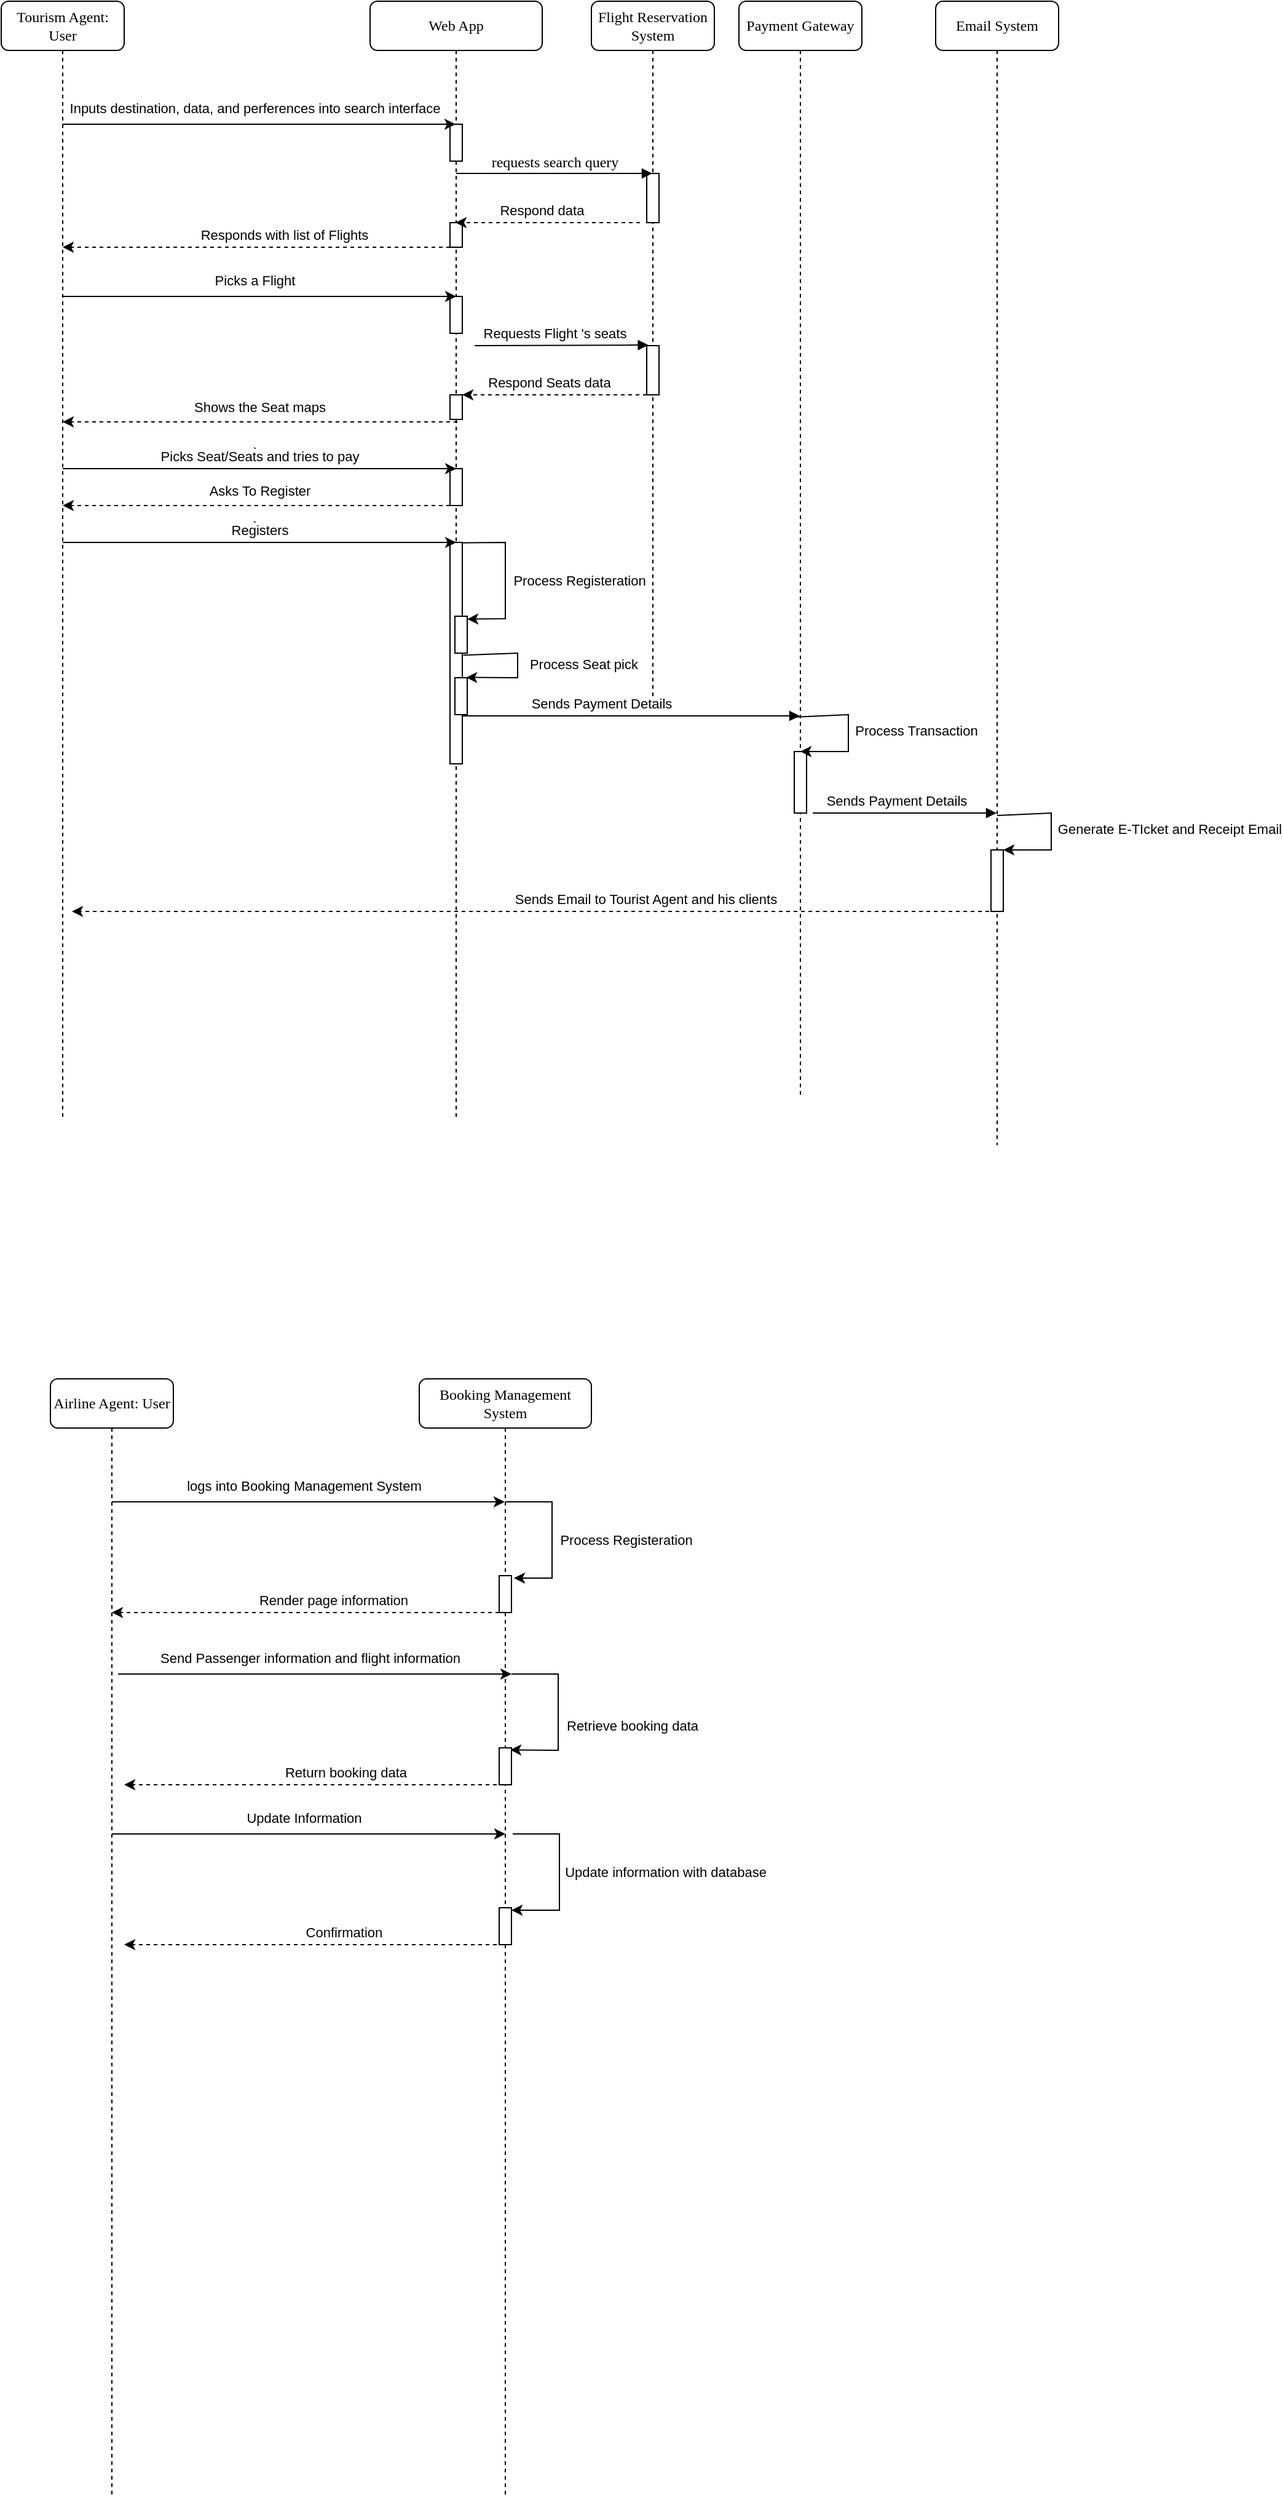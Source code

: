 <mxfile version="22.1.4" type="github">
  <diagram name="Page-1" id="13e1069c-82ec-6db2-03f1-153e76fe0fe0">
    <mxGraphModel dx="1634" dy="631" grid="1" gridSize="10" guides="1" tooltips="1" connect="1" arrows="1" fold="1" page="1" pageScale="1" pageWidth="1100" pageHeight="850" background="none" math="0" shadow="0">
      <root>
        <mxCell id="0" />
        <mxCell id="1" parent="0" />
        <mxCell id="7baba1c4bc27f4b0-2" value="Flight Reservation System" style="shape=umlLifeline;perimeter=lifelinePerimeter;whiteSpace=wrap;html=1;container=1;collapsible=0;recursiveResize=0;outlineConnect=0;rounded=1;shadow=0;comic=0;labelBackgroundColor=none;strokeWidth=1;fontFamily=Verdana;fontSize=12;align=center;" parent="1" vertex="1">
          <mxGeometry x="250" y="80" width="100" height="580" as="geometry" />
        </mxCell>
        <mxCell id="7baba1c4bc27f4b0-10" value="" style="html=1;points=[];perimeter=orthogonalPerimeter;rounded=0;shadow=0;comic=0;labelBackgroundColor=none;strokeWidth=1;fontFamily=Verdana;fontSize=12;align=center;" parent="7baba1c4bc27f4b0-2" vertex="1">
          <mxGeometry x="45" y="140" width="10" height="40" as="geometry" />
        </mxCell>
        <mxCell id="tGzEacVjx0UiO7vIrDuo-16" value="" style="html=1;verticalAlign=bottom;endArrow=block;entryX=0.133;entryY=-0.024;labelBackgroundColor=none;fontFamily=Verdana;fontSize=12;edgeStyle=elbowEdgeStyle;elbow=vertical;entryDx=0;entryDy=0;entryPerimeter=0;" edge="1" parent="7baba1c4bc27f4b0-2" target="tGzEacVjx0UiO7vIrDuo-18">
          <mxGeometry x="0.006" relative="1" as="geometry">
            <mxPoint x="-95" y="280" as="sourcePoint" />
            <mxPoint x="50" y="270" as="targetPoint" />
            <mxPoint as="offset" />
          </mxGeometry>
        </mxCell>
        <mxCell id="tGzEacVjx0UiO7vIrDuo-17" value="Requests Flight &#39;s seats&lt;br&gt;" style="edgeLabel;html=1;align=center;verticalAlign=middle;resizable=0;points=[];" vertex="1" connectable="0" parent="tGzEacVjx0UiO7vIrDuo-16">
          <mxGeometry x="-0.277" y="3" relative="1" as="geometry">
            <mxPoint x="14" y="-7" as="offset" />
          </mxGeometry>
        </mxCell>
        <mxCell id="tGzEacVjx0UiO7vIrDuo-18" value="" style="html=1;points=[];perimeter=orthogonalPerimeter;rounded=0;shadow=0;comic=0;labelBackgroundColor=none;strokeWidth=1;fontFamily=Verdana;fontSize=12;align=center;" vertex="1" parent="7baba1c4bc27f4b0-2">
          <mxGeometry x="45" y="280" width="10" height="40" as="geometry" />
        </mxCell>
        <mxCell id="7baba1c4bc27f4b0-3" value="Payment Gateway" style="shape=umlLifeline;perimeter=lifelinePerimeter;whiteSpace=wrap;html=1;container=1;collapsible=0;recursiveResize=0;outlineConnect=0;rounded=1;shadow=0;comic=0;labelBackgroundColor=none;strokeWidth=1;fontFamily=Verdana;fontSize=12;align=center;" parent="1" vertex="1">
          <mxGeometry x="370" y="80" width="100" height="890" as="geometry" />
        </mxCell>
        <mxCell id="7baba1c4bc27f4b0-13" value="" style="html=1;points=[];perimeter=orthogonalPerimeter;rounded=0;shadow=0;comic=0;labelBackgroundColor=none;strokeWidth=1;fontFamily=Verdana;fontSize=12;align=center;" parent="7baba1c4bc27f4b0-3" vertex="1">
          <mxGeometry x="45" y="610" width="10" height="50" as="geometry" />
        </mxCell>
        <mxCell id="tGzEacVjx0UiO7vIrDuo-66" value="" style="endArrow=classic;html=1;rounded=0;exitX=0.679;exitY=1.054;exitDx=0;exitDy=0;exitPerimeter=0;" edge="1" parent="7baba1c4bc27f4b0-3" target="7baba1c4bc27f4b0-3">
          <mxGeometry width="50" height="50" relative="1" as="geometry">
            <mxPoint x="45" y="582" as="sourcePoint" />
            <mxPoint x="47" y="600" as="targetPoint" />
            <Array as="points">
              <mxPoint x="89" y="580" />
              <mxPoint x="89" y="610" />
            </Array>
          </mxGeometry>
        </mxCell>
        <mxCell id="tGzEacVjx0UiO7vIrDuo-67" value="Process Transaction" style="edgeLabel;html=1;align=center;verticalAlign=middle;resizable=0;points=[];" vertex="1" connectable="0" parent="tGzEacVjx0UiO7vIrDuo-66">
          <mxGeometry x="0.001" y="1" relative="1" as="geometry">
            <mxPoint x="54" as="offset" />
          </mxGeometry>
        </mxCell>
        <mxCell id="7baba1c4bc27f4b0-4" value="Email System&lt;br&gt;" style="shape=umlLifeline;perimeter=lifelinePerimeter;whiteSpace=wrap;html=1;container=1;collapsible=0;recursiveResize=0;outlineConnect=0;rounded=1;shadow=0;comic=0;labelBackgroundColor=none;strokeWidth=1;fontFamily=Verdana;fontSize=12;align=center;" parent="1" vertex="1">
          <mxGeometry x="530" y="80" width="100" height="930" as="geometry" />
        </mxCell>
        <mxCell id="tGzEacVjx0UiO7vIrDuo-70" value="" style="endArrow=classic;html=1;rounded=0;exitX=0.679;exitY=1.054;exitDx=0;exitDy=0;exitPerimeter=0;" edge="1" parent="7baba1c4bc27f4b0-4">
          <mxGeometry width="50" height="50" relative="1" as="geometry">
            <mxPoint x="50" y="662" as="sourcePoint" />
            <mxPoint x="55" y="690" as="targetPoint" />
            <Array as="points">
              <mxPoint x="94" y="660" />
              <mxPoint x="94" y="690" />
            </Array>
          </mxGeometry>
        </mxCell>
        <mxCell id="tGzEacVjx0UiO7vIrDuo-71" value="Generate E-TIcket and Receipt Email" style="edgeLabel;html=1;align=center;verticalAlign=middle;resizable=0;points=[];" vertex="1" connectable="0" parent="tGzEacVjx0UiO7vIrDuo-70">
          <mxGeometry x="0.001" y="1" relative="1" as="geometry">
            <mxPoint x="95" as="offset" />
          </mxGeometry>
        </mxCell>
        <mxCell id="tGzEacVjx0UiO7vIrDuo-73" value="" style="html=1;points=[];perimeter=orthogonalPerimeter;rounded=0;shadow=0;comic=0;labelBackgroundColor=none;strokeWidth=1;fontFamily=Verdana;fontSize=12;align=center;" vertex="1" parent="7baba1c4bc27f4b0-4">
          <mxGeometry x="45" y="690" width="10" height="50" as="geometry" />
        </mxCell>
        <mxCell id="7baba1c4bc27f4b0-8" value="Web App&lt;br&gt;" style="shape=umlLifeline;perimeter=lifelinePerimeter;whiteSpace=wrap;html=1;container=1;collapsible=0;recursiveResize=0;outlineConnect=0;rounded=1;shadow=0;comic=0;labelBackgroundColor=none;strokeWidth=1;fontFamily=Verdana;fontSize=12;align=center;" parent="1" vertex="1">
          <mxGeometry x="70" y="80" width="140" height="910" as="geometry" />
        </mxCell>
        <mxCell id="7baba1c4bc27f4b0-9" value="" style="html=1;points=[];perimeter=orthogonalPerimeter;rounded=0;shadow=0;comic=0;labelBackgroundColor=none;strokeWidth=1;fontFamily=Verdana;fontSize=12;align=center;" parent="7baba1c4bc27f4b0-8" vertex="1">
          <mxGeometry x="65" y="100" width="10" height="30" as="geometry" />
        </mxCell>
        <mxCell id="tGzEacVjx0UiO7vIrDuo-15" value="" style="html=1;points=[];perimeter=orthogonalPerimeter;rounded=0;shadow=0;comic=0;labelBackgroundColor=none;strokeWidth=1;fontFamily=Verdana;fontSize=12;align=center;" vertex="1" parent="7baba1c4bc27f4b0-8">
          <mxGeometry x="65" y="240" width="10" height="30" as="geometry" />
        </mxCell>
        <mxCell id="tGzEacVjx0UiO7vIrDuo-20" value="" style="html=1;labelBackgroundColor=#ffffff;startArrow=none;startFill=0;startSize=6;endArrow=classic;endFill=1;endSize=6;jettySize=auto;orthogonalLoop=1;strokeWidth=1;dashed=1;fontSize=14;rounded=0;" edge="1" parent="7baba1c4bc27f4b0-8">
          <mxGeometry width="60" height="60" relative="1" as="geometry">
            <mxPoint x="225" y="320" as="sourcePoint" />
            <mxPoint x="75" y="320" as="targetPoint" />
          </mxGeometry>
        </mxCell>
        <mxCell id="tGzEacVjx0UiO7vIrDuo-21" value="Respond Seats data&amp;nbsp;" style="edgeLabel;html=1;align=center;verticalAlign=middle;resizable=0;points=[];" vertex="1" connectable="0" parent="tGzEacVjx0UiO7vIrDuo-20">
          <mxGeometry x="-0.313" y="-2" relative="1" as="geometry">
            <mxPoint x="-27" y="-8" as="offset" />
          </mxGeometry>
        </mxCell>
        <mxCell id="tGzEacVjx0UiO7vIrDuo-22" value="" style="html=1;points=[];perimeter=orthogonalPerimeter;rounded=0;shadow=0;comic=0;labelBackgroundColor=none;strokeWidth=1;fontFamily=Verdana;fontSize=12;align=center;" vertex="1" parent="7baba1c4bc27f4b0-8">
          <mxGeometry x="65" y="180" width="10" height="20" as="geometry" />
        </mxCell>
        <mxCell id="tGzEacVjx0UiO7vIrDuo-23" value="" style="html=1;points=[];perimeter=orthogonalPerimeter;rounded=0;shadow=0;comic=0;labelBackgroundColor=none;strokeWidth=1;fontFamily=Verdana;fontSize=12;align=center;" vertex="1" parent="7baba1c4bc27f4b0-8">
          <mxGeometry x="65" y="320" width="10" height="20" as="geometry" />
        </mxCell>
        <mxCell id="tGzEacVjx0UiO7vIrDuo-28" value="" style="html=1;points=[];perimeter=orthogonalPerimeter;rounded=0;shadow=0;comic=0;labelBackgroundColor=none;strokeWidth=1;fontFamily=Verdana;fontSize=12;align=center;" vertex="1" parent="7baba1c4bc27f4b0-8">
          <mxGeometry x="65" y="380" width="10" height="30" as="geometry" />
        </mxCell>
        <mxCell id="tGzEacVjx0UiO7vIrDuo-30" value="" style="html=1;labelBackgroundColor=#ffffff;startArrow=none;startFill=0;startSize=6;endArrow=classic;endFill=1;endSize=6;jettySize=auto;orthogonalLoop=1;strokeWidth=1;dashed=1;fontSize=14;rounded=0;exitX=0.6;exitY=1.1;exitDx=0;exitDy=0;exitPerimeter=0;" edge="1" parent="7baba1c4bc27f4b0-8">
          <mxGeometry width="60" height="60" relative="1" as="geometry">
            <mxPoint x="71" y="410" as="sourcePoint" />
            <mxPoint x="-250" y="410" as="targetPoint" />
          </mxGeometry>
        </mxCell>
        <mxCell id="tGzEacVjx0UiO7vIrDuo-31" value="Asks To Register" style="edgeLabel;html=1;align=center;verticalAlign=middle;resizable=0;points=[];" vertex="1" connectable="0" parent="tGzEacVjx0UiO7vIrDuo-30">
          <mxGeometry x="-0.313" y="-2" relative="1" as="geometry">
            <mxPoint x="-51" y="-10" as="offset" />
          </mxGeometry>
        </mxCell>
        <mxCell id="tGzEacVjx0UiO7vIrDuo-38" value="" style="endArrow=classic;html=1;rounded=0;entryX=1.005;entryY=0.078;entryDx=0;entryDy=0;entryPerimeter=0;exitX=0.7;exitY=0.002;exitDx=0;exitDy=0;exitPerimeter=0;" edge="1" parent="7baba1c4bc27f4b0-8" source="tGzEacVjx0UiO7vIrDuo-58" target="tGzEacVjx0UiO7vIrDuo-60">
          <mxGeometry width="50" height="50" relative="1" as="geometry">
            <mxPoint x="70" y="470" as="sourcePoint" />
            <mxPoint x="80" y="500" as="targetPoint" />
            <Array as="points">
              <mxPoint x="110" y="440" />
              <mxPoint x="110" y="470" />
              <mxPoint x="110" y="480" />
              <mxPoint x="110" y="502" />
            </Array>
          </mxGeometry>
        </mxCell>
        <mxCell id="tGzEacVjx0UiO7vIrDuo-41" value="Process Registeration&lt;br&gt;&amp;nbsp;" style="edgeLabel;html=1;align=center;verticalAlign=middle;resizable=0;points=[];" vertex="1" connectable="0" parent="tGzEacVjx0UiO7vIrDuo-38">
          <mxGeometry x="0.001" y="1" relative="1" as="geometry">
            <mxPoint x="59" y="10" as="offset" />
          </mxGeometry>
        </mxCell>
        <mxCell id="tGzEacVjx0UiO7vIrDuo-42" value="" style="endArrow=classic;html=1;rounded=0;entryX=0.912;entryY=-0.008;entryDx=0;entryDy=0;entryPerimeter=0;exitX=0.679;exitY=1.054;exitDx=0;exitDy=0;exitPerimeter=0;" edge="1" parent="7baba1c4bc27f4b0-8" source="tGzEacVjx0UiO7vIrDuo-60" target="tGzEacVjx0UiO7vIrDuo-61">
          <mxGeometry width="50" height="50" relative="1" as="geometry">
            <mxPoint x="75" y="525" as="sourcePoint" />
            <mxPoint x="85.86" y="550" as="targetPoint" />
            <Array as="points">
              <mxPoint x="120" y="530" />
              <mxPoint x="120" y="550" />
            </Array>
          </mxGeometry>
        </mxCell>
        <mxCell id="tGzEacVjx0UiO7vIrDuo-43" value="Process Seat pick&amp;nbsp;" style="edgeLabel;html=1;align=center;verticalAlign=middle;resizable=0;points=[];" vertex="1" connectable="0" parent="tGzEacVjx0UiO7vIrDuo-42">
          <mxGeometry x="0.001" y="1" relative="1" as="geometry">
            <mxPoint x="54" as="offset" />
          </mxGeometry>
        </mxCell>
        <mxCell id="tGzEacVjx0UiO7vIrDuo-54" value="" style="html=1;verticalAlign=bottom;endArrow=block;labelBackgroundColor=none;fontFamily=Verdana;fontSize=12;edgeStyle=elbowEdgeStyle;elbow=vertical;" edge="1" parent="7baba1c4bc27f4b0-8" target="7baba1c4bc27f4b0-3">
          <mxGeometry x="0.006" relative="1" as="geometry">
            <mxPoint x="75" y="581" as="sourcePoint" />
            <mxPoint x="216" y="580" as="targetPoint" />
            <mxPoint as="offset" />
          </mxGeometry>
        </mxCell>
        <mxCell id="tGzEacVjx0UiO7vIrDuo-55" value="Sends Payment Details" style="edgeLabel;html=1;align=center;verticalAlign=middle;resizable=0;points=[];" vertex="1" connectable="0" parent="tGzEacVjx0UiO7vIrDuo-54">
          <mxGeometry x="-0.277" y="3" relative="1" as="geometry">
            <mxPoint x="14" y="-7" as="offset" />
          </mxGeometry>
        </mxCell>
        <mxCell id="tGzEacVjx0UiO7vIrDuo-58" value="" style="html=1;points=[];perimeter=orthogonalPerimeter;rounded=0;shadow=0;comic=0;labelBackgroundColor=none;strokeWidth=1;fontFamily=Verdana;fontSize=12;align=center;" vertex="1" parent="7baba1c4bc27f4b0-8">
          <mxGeometry x="65" y="440" width="10" height="180" as="geometry" />
        </mxCell>
        <mxCell id="tGzEacVjx0UiO7vIrDuo-60" value="" style="html=1;points=[];perimeter=orthogonalPerimeter;rounded=0;shadow=0;comic=0;labelBackgroundColor=none;strokeWidth=1;fontFamily=Verdana;fontSize=12;align=center;" vertex="1" parent="7baba1c4bc27f4b0-8">
          <mxGeometry x="69" y="500" width="10" height="30" as="geometry" />
        </mxCell>
        <mxCell id="tGzEacVjx0UiO7vIrDuo-61" value="" style="html=1;points=[];perimeter=orthogonalPerimeter;rounded=0;shadow=0;comic=0;labelBackgroundColor=none;strokeWidth=1;fontFamily=Verdana;fontSize=12;align=center;" vertex="1" parent="7baba1c4bc27f4b0-8">
          <mxGeometry x="69" y="550" width="10" height="30" as="geometry" />
        </mxCell>
        <mxCell id="7baba1c4bc27f4b0-11" value="requests search query&lt;br&gt;" style="html=1;verticalAlign=bottom;endArrow=block;labelBackgroundColor=none;fontFamily=Verdana;fontSize=12;edgeStyle=elbowEdgeStyle;elbow=vertical;" parent="1" target="7baba1c4bc27f4b0-2" edge="1">
          <mxGeometry relative="1" as="geometry">
            <mxPoint x="140" y="220" as="sourcePoint" />
            <mxPoint x="285" y="210" as="targetPoint" />
          </mxGeometry>
        </mxCell>
        <mxCell id="tGzEacVjx0UiO7vIrDuo-3" value="Tourism Agent: User" style="shape=umlLifeline;perimeter=lifelinePerimeter;whiteSpace=wrap;html=1;container=1;collapsible=0;recursiveResize=0;outlineConnect=0;rounded=1;shadow=0;comic=0;labelBackgroundColor=none;strokeWidth=1;fontFamily=Verdana;fontSize=12;align=center;" vertex="1" parent="1">
          <mxGeometry x="-230" y="80" width="100" height="910" as="geometry" />
        </mxCell>
        <mxCell id="tGzEacVjx0UiO7vIrDuo-5" value="" style="endArrow=classic;html=1;rounded=0;" edge="1" parent="tGzEacVjx0UiO7vIrDuo-3" target="7baba1c4bc27f4b0-8">
          <mxGeometry width="50" height="50" relative="1" as="geometry">
            <mxPoint x="50" y="100" as="sourcePoint" />
            <mxPoint x="100" y="50" as="targetPoint" />
          </mxGeometry>
        </mxCell>
        <mxCell id="tGzEacVjx0UiO7vIrDuo-6" value="Inputs destination, data, and perferences into search interface&lt;br&gt;" style="edgeLabel;html=1;align=center;verticalAlign=middle;resizable=0;points=[];" vertex="1" connectable="0" parent="tGzEacVjx0UiO7vIrDuo-5">
          <mxGeometry x="-0.197" y="3" relative="1" as="geometry">
            <mxPoint x="27" y="-10" as="offset" />
          </mxGeometry>
        </mxCell>
        <mxCell id="tGzEacVjx0UiO7vIrDuo-8" value="" style="html=1;labelBackgroundColor=#ffffff;startArrow=none;startFill=0;startSize=6;endArrow=classic;endFill=1;endSize=6;jettySize=auto;orthogonalLoop=1;strokeWidth=1;dashed=1;fontSize=14;rounded=0;" edge="1" parent="1">
          <mxGeometry width="60" height="60" relative="1" as="geometry">
            <mxPoint x="289.5" y="260" as="sourcePoint" />
            <mxPoint x="139.5" y="260" as="targetPoint" />
          </mxGeometry>
        </mxCell>
        <mxCell id="tGzEacVjx0UiO7vIrDuo-9" value="Respond data&amp;nbsp;" style="edgeLabel;html=1;align=center;verticalAlign=middle;resizable=0;points=[];" vertex="1" connectable="0" parent="tGzEacVjx0UiO7vIrDuo-8">
          <mxGeometry x="-0.313" y="-2" relative="1" as="geometry">
            <mxPoint x="-27" y="-8" as="offset" />
          </mxGeometry>
        </mxCell>
        <mxCell id="tGzEacVjx0UiO7vIrDuo-10" value="" style="html=1;labelBackgroundColor=#ffffff;startArrow=none;startFill=0;startSize=6;endArrow=classic;endFill=1;endSize=6;jettySize=auto;orthogonalLoop=1;strokeWidth=1;dashed=1;fontSize=14;rounded=0;" edge="1" parent="1" target="tGzEacVjx0UiO7vIrDuo-3">
          <mxGeometry width="60" height="60" relative="1" as="geometry">
            <mxPoint x="135" y="280" as="sourcePoint" />
            <mxPoint x="-15" y="280" as="targetPoint" />
          </mxGeometry>
        </mxCell>
        <mxCell id="tGzEacVjx0UiO7vIrDuo-11" value="Responds with list of Flights" style="edgeLabel;html=1;align=center;verticalAlign=middle;resizable=0;points=[];" vertex="1" connectable="0" parent="tGzEacVjx0UiO7vIrDuo-10">
          <mxGeometry x="-0.313" y="-2" relative="1" as="geometry">
            <mxPoint x="-27" y="-8" as="offset" />
          </mxGeometry>
        </mxCell>
        <mxCell id="tGzEacVjx0UiO7vIrDuo-12" value="" style="endArrow=classic;html=1;rounded=0;" edge="1" parent="1">
          <mxGeometry width="50" height="50" relative="1" as="geometry">
            <mxPoint x="-180" y="320" as="sourcePoint" />
            <mxPoint x="140" y="320" as="targetPoint" />
          </mxGeometry>
        </mxCell>
        <mxCell id="tGzEacVjx0UiO7vIrDuo-13" value="Picks a Flight" style="edgeLabel;html=1;align=center;verticalAlign=middle;resizable=0;points=[];" vertex="1" connectable="0" parent="tGzEacVjx0UiO7vIrDuo-12">
          <mxGeometry x="-0.197" y="3" relative="1" as="geometry">
            <mxPoint x="27" y="-10" as="offset" />
          </mxGeometry>
        </mxCell>
        <mxCell id="tGzEacVjx0UiO7vIrDuo-24" value="" style="html=1;labelBackgroundColor=#ffffff;startArrow=none;startFill=0;startSize=6;endArrow=classic;endFill=1;endSize=6;jettySize=auto;orthogonalLoop=1;strokeWidth=1;dashed=1;fontSize=14;rounded=0;exitX=0.6;exitY=1.1;exitDx=0;exitDy=0;exitPerimeter=0;" edge="1" parent="1" source="tGzEacVjx0UiO7vIrDuo-23" target="tGzEacVjx0UiO7vIrDuo-3">
          <mxGeometry width="60" height="60" relative="1" as="geometry">
            <mxPoint x="145" y="425" as="sourcePoint" />
            <mxPoint x="-170" y="425" as="targetPoint" />
          </mxGeometry>
        </mxCell>
        <mxCell id="tGzEacVjx0UiO7vIrDuo-25" value="Shows the Seat maps&lt;br&gt;" style="edgeLabel;html=1;align=center;verticalAlign=middle;resizable=0;points=[];" vertex="1" connectable="0" parent="tGzEacVjx0UiO7vIrDuo-24">
          <mxGeometry x="-0.313" y="-2" relative="1" as="geometry">
            <mxPoint x="-51" y="-10" as="offset" />
          </mxGeometry>
        </mxCell>
        <mxCell id="tGzEacVjx0UiO7vIrDuo-26" value="" style="endArrow=classic;html=1;rounded=0;" edge="1" parent="1">
          <mxGeometry width="50" height="50" relative="1" as="geometry">
            <mxPoint x="-180" y="460" as="sourcePoint" />
            <mxPoint x="140" y="460" as="targetPoint" />
          </mxGeometry>
        </mxCell>
        <mxCell id="tGzEacVjx0UiO7vIrDuo-27" value="`" style="edgeLabel;html=1;align=center;verticalAlign=middle;resizable=0;points=[];" vertex="1" connectable="0" parent="tGzEacVjx0UiO7vIrDuo-26">
          <mxGeometry x="-0.197" y="3" relative="1" as="geometry">
            <mxPoint x="27" y="-10" as="offset" />
          </mxGeometry>
        </mxCell>
        <mxCell id="tGzEacVjx0UiO7vIrDuo-29" value="Picks Seat/Seats and tries to pay&lt;br&gt;" style="edgeLabel;html=1;align=center;verticalAlign=middle;resizable=0;points=[];" vertex="1" connectable="0" parent="tGzEacVjx0UiO7vIrDuo-26">
          <mxGeometry x="0.087" y="-1" relative="1" as="geometry">
            <mxPoint x="-14" y="-11" as="offset" />
          </mxGeometry>
        </mxCell>
        <mxCell id="tGzEacVjx0UiO7vIrDuo-32" value="" style="endArrow=classic;html=1;rounded=0;" edge="1" parent="1">
          <mxGeometry width="50" height="50" relative="1" as="geometry">
            <mxPoint x="-180" y="520" as="sourcePoint" />
            <mxPoint x="140" y="520" as="targetPoint" />
          </mxGeometry>
        </mxCell>
        <mxCell id="tGzEacVjx0UiO7vIrDuo-33" value="`" style="edgeLabel;html=1;align=center;verticalAlign=middle;resizable=0;points=[];" vertex="1" connectable="0" parent="tGzEacVjx0UiO7vIrDuo-32">
          <mxGeometry x="-0.197" y="3" relative="1" as="geometry">
            <mxPoint x="27" y="-10" as="offset" />
          </mxGeometry>
        </mxCell>
        <mxCell id="tGzEacVjx0UiO7vIrDuo-34" value="Registers&lt;br&gt;" style="edgeLabel;html=1;align=center;verticalAlign=middle;resizable=0;points=[];" vertex="1" connectable="0" parent="tGzEacVjx0UiO7vIrDuo-32">
          <mxGeometry x="0.087" y="-1" relative="1" as="geometry">
            <mxPoint x="-14" y="-11" as="offset" />
          </mxGeometry>
        </mxCell>
        <mxCell id="tGzEacVjx0UiO7vIrDuo-68" value="" style="html=1;verticalAlign=bottom;endArrow=block;labelBackgroundColor=none;fontFamily=Verdana;fontSize=12;edgeStyle=elbowEdgeStyle;elbow=vertical;" edge="1" parent="1" target="7baba1c4bc27f4b0-4">
          <mxGeometry x="0.006" relative="1" as="geometry">
            <mxPoint x="430" y="740" as="sourcePoint" />
            <mxPoint x="660" y="740" as="targetPoint" />
            <mxPoint as="offset" />
          </mxGeometry>
        </mxCell>
        <mxCell id="tGzEacVjx0UiO7vIrDuo-69" value="Sends Payment Details" style="edgeLabel;html=1;align=center;verticalAlign=middle;resizable=0;points=[];" vertex="1" connectable="0" parent="tGzEacVjx0UiO7vIrDuo-68">
          <mxGeometry x="-0.277" y="3" relative="1" as="geometry">
            <mxPoint x="14" y="-7" as="offset" />
          </mxGeometry>
        </mxCell>
        <mxCell id="tGzEacVjx0UiO7vIrDuo-74" value="" style="html=1;labelBackgroundColor=#ffffff;startArrow=none;startFill=0;startSize=6;endArrow=classic;endFill=1;endSize=6;jettySize=auto;orthogonalLoop=1;strokeWidth=1;dashed=1;fontSize=14;rounded=0;" edge="1" parent="1">
          <mxGeometry width="60" height="60" relative="1" as="geometry">
            <mxPoint x="579.5" y="820" as="sourcePoint" />
            <mxPoint x="-172.5" y="820" as="targetPoint" />
          </mxGeometry>
        </mxCell>
        <mxCell id="tGzEacVjx0UiO7vIrDuo-75" value="Sends Email to Tourist Agent and his clients" style="edgeLabel;html=1;align=center;verticalAlign=middle;resizable=0;points=[];" vertex="1" connectable="0" parent="tGzEacVjx0UiO7vIrDuo-74">
          <mxGeometry x="-0.313" y="-2" relative="1" as="geometry">
            <mxPoint x="-27" y="-8" as="offset" />
          </mxGeometry>
        </mxCell>
        <mxCell id="tGzEacVjx0UiO7vIrDuo-142" value="Booking Management System" style="shape=umlLifeline;perimeter=lifelinePerimeter;whiteSpace=wrap;html=1;container=1;collapsible=0;recursiveResize=0;outlineConnect=0;rounded=1;shadow=0;comic=0;labelBackgroundColor=none;strokeWidth=1;fontFamily=Verdana;fontSize=12;align=center;" vertex="1" parent="1">
          <mxGeometry x="110" y="1200" width="140" height="910" as="geometry" />
        </mxCell>
        <mxCell id="tGzEacVjx0UiO7vIrDuo-183" value="" style="endArrow=classic;html=1;rounded=0;entryX=1.005;entryY=0.078;entryDx=0;entryDy=0;entryPerimeter=0;exitX=0.7;exitY=0.002;exitDx=0;exitDy=0;exitPerimeter=0;" edge="1" parent="tGzEacVjx0UiO7vIrDuo-142">
          <mxGeometry width="50" height="50" relative="1" as="geometry">
            <mxPoint x="70" y="100" as="sourcePoint" />
            <mxPoint x="77" y="162" as="targetPoint" />
            <Array as="points">
              <mxPoint x="108" y="100" />
              <mxPoint x="108" y="130" />
              <mxPoint x="108" y="140" />
              <mxPoint x="108" y="162" />
            </Array>
          </mxGeometry>
        </mxCell>
        <mxCell id="tGzEacVjx0UiO7vIrDuo-184" value="Process Registeration&lt;br&gt;&amp;nbsp;" style="edgeLabel;html=1;align=center;verticalAlign=middle;resizable=0;points=[];" vertex="1" connectable="0" parent="tGzEacVjx0UiO7vIrDuo-183">
          <mxGeometry x="0.001" y="1" relative="1" as="geometry">
            <mxPoint x="59" y="10" as="offset" />
          </mxGeometry>
        </mxCell>
        <mxCell id="tGzEacVjx0UiO7vIrDuo-185" value="" style="html=1;points=[];perimeter=orthogonalPerimeter;rounded=0;shadow=0;comic=0;labelBackgroundColor=none;strokeWidth=1;fontFamily=Verdana;fontSize=12;align=center;" vertex="1" parent="tGzEacVjx0UiO7vIrDuo-142">
          <mxGeometry x="65" y="160" width="10" height="30" as="geometry" />
        </mxCell>
        <mxCell id="tGzEacVjx0UiO7vIrDuo-187" value="" style="html=1;labelBackgroundColor=#ffffff;startArrow=none;startFill=0;startSize=6;endArrow=classic;endFill=1;endSize=6;jettySize=auto;orthogonalLoop=1;strokeWidth=1;dashed=1;fontSize=14;rounded=0;" edge="1" parent="tGzEacVjx0UiO7vIrDuo-142" target="tGzEacVjx0UiO7vIrDuo-162">
          <mxGeometry width="60" height="60" relative="1" as="geometry">
            <mxPoint x="65" y="190" as="sourcePoint" />
            <mxPoint x="-687" y="190" as="targetPoint" />
          </mxGeometry>
        </mxCell>
        <mxCell id="tGzEacVjx0UiO7vIrDuo-188" value="Render page information" style="edgeLabel;html=1;align=center;verticalAlign=middle;resizable=0;points=[];" vertex="1" connectable="0" parent="tGzEacVjx0UiO7vIrDuo-187">
          <mxGeometry x="-0.313" y="-2" relative="1" as="geometry">
            <mxPoint x="-27" y="-8" as="offset" />
          </mxGeometry>
        </mxCell>
        <mxCell id="tGzEacVjx0UiO7vIrDuo-191" value="" style="endArrow=classic;html=1;rounded=0;entryX=0.9;entryY=0.056;entryDx=0;entryDy=0;entryPerimeter=0;exitX=0.7;exitY=0.002;exitDx=0;exitDy=0;exitPerimeter=0;" edge="1" parent="tGzEacVjx0UiO7vIrDuo-142" target="tGzEacVjx0UiO7vIrDuo-193">
          <mxGeometry width="50" height="50" relative="1" as="geometry">
            <mxPoint x="75" y="240" as="sourcePoint" />
            <mxPoint x="82" y="302" as="targetPoint" />
            <Array as="points">
              <mxPoint x="113" y="240" />
              <mxPoint x="113" y="270" />
              <mxPoint x="113" y="280" />
              <mxPoint x="113" y="302" />
            </Array>
          </mxGeometry>
        </mxCell>
        <mxCell id="tGzEacVjx0UiO7vIrDuo-192" value="Retrieve booking data" style="edgeLabel;html=1;align=center;verticalAlign=middle;resizable=0;points=[];" vertex="1" connectable="0" parent="tGzEacVjx0UiO7vIrDuo-191">
          <mxGeometry x="0.001" y="1" relative="1" as="geometry">
            <mxPoint x="59" y="10" as="offset" />
          </mxGeometry>
        </mxCell>
        <mxCell id="tGzEacVjx0UiO7vIrDuo-193" value="" style="html=1;points=[];perimeter=orthogonalPerimeter;rounded=0;shadow=0;comic=0;labelBackgroundColor=none;strokeWidth=1;fontFamily=Verdana;fontSize=12;align=center;" vertex="1" parent="tGzEacVjx0UiO7vIrDuo-142">
          <mxGeometry x="65" y="300" width="10" height="30" as="geometry" />
        </mxCell>
        <mxCell id="tGzEacVjx0UiO7vIrDuo-198" value="" style="endArrow=classic;html=1;rounded=0;entryX=0.9;entryY=0.056;entryDx=0;entryDy=0;entryPerimeter=0;exitX=0.7;exitY=0.002;exitDx=0;exitDy=0;exitPerimeter=0;" edge="1" parent="tGzEacVjx0UiO7vIrDuo-142">
          <mxGeometry width="50" height="50" relative="1" as="geometry">
            <mxPoint x="76" y="370" as="sourcePoint" />
            <mxPoint x="75" y="432" as="targetPoint" />
            <Array as="points">
              <mxPoint x="114" y="370" />
              <mxPoint x="114" y="400" />
              <mxPoint x="114" y="410" />
              <mxPoint x="114" y="432" />
            </Array>
          </mxGeometry>
        </mxCell>
        <mxCell id="tGzEacVjx0UiO7vIrDuo-199" value="Update information with database" style="edgeLabel;html=1;align=center;verticalAlign=middle;resizable=0;points=[];" vertex="1" connectable="0" parent="tGzEacVjx0UiO7vIrDuo-198">
          <mxGeometry x="0.001" y="1" relative="1" as="geometry">
            <mxPoint x="85" y="-1" as="offset" />
          </mxGeometry>
        </mxCell>
        <mxCell id="tGzEacVjx0UiO7vIrDuo-200" value="" style="html=1;points=[];perimeter=orthogonalPerimeter;rounded=0;shadow=0;comic=0;labelBackgroundColor=none;strokeWidth=1;fontFamily=Verdana;fontSize=12;align=center;" vertex="1" parent="tGzEacVjx0UiO7vIrDuo-142">
          <mxGeometry x="65" y="430" width="10" height="30" as="geometry" />
        </mxCell>
        <mxCell id="tGzEacVjx0UiO7vIrDuo-162" value="Airline Agent: User" style="shape=umlLifeline;perimeter=lifelinePerimeter;whiteSpace=wrap;html=1;container=1;collapsible=0;recursiveResize=0;outlineConnect=0;rounded=1;shadow=0;comic=0;labelBackgroundColor=none;strokeWidth=1;fontFamily=Verdana;fontSize=12;align=center;" vertex="1" parent="1">
          <mxGeometry x="-190" y="1200" width="100" height="910" as="geometry" />
        </mxCell>
        <mxCell id="tGzEacVjx0UiO7vIrDuo-163" value="" style="endArrow=classic;html=1;rounded=0;" edge="1" parent="tGzEacVjx0UiO7vIrDuo-162" target="tGzEacVjx0UiO7vIrDuo-142">
          <mxGeometry width="50" height="50" relative="1" as="geometry">
            <mxPoint x="50" y="100" as="sourcePoint" />
            <mxPoint x="100" y="50" as="targetPoint" />
          </mxGeometry>
        </mxCell>
        <mxCell id="tGzEacVjx0UiO7vIrDuo-164" value="logs into Booking Management System" style="edgeLabel;html=1;align=center;verticalAlign=middle;resizable=0;points=[];" vertex="1" connectable="0" parent="tGzEacVjx0UiO7vIrDuo-163">
          <mxGeometry x="-0.197" y="3" relative="1" as="geometry">
            <mxPoint x="27" y="-10" as="offset" />
          </mxGeometry>
        </mxCell>
        <mxCell id="tGzEacVjx0UiO7vIrDuo-189" value="" style="endArrow=classic;html=1;rounded=0;" edge="1" parent="tGzEacVjx0UiO7vIrDuo-162">
          <mxGeometry width="50" height="50" relative="1" as="geometry">
            <mxPoint x="55" y="240" as="sourcePoint" />
            <mxPoint x="375" y="240" as="targetPoint" />
          </mxGeometry>
        </mxCell>
        <mxCell id="tGzEacVjx0UiO7vIrDuo-190" value="Send Passenger information and flight information" style="edgeLabel;html=1;align=center;verticalAlign=middle;resizable=0;points=[];" vertex="1" connectable="0" parent="tGzEacVjx0UiO7vIrDuo-189">
          <mxGeometry x="-0.197" y="3" relative="1" as="geometry">
            <mxPoint x="27" y="-10" as="offset" />
          </mxGeometry>
        </mxCell>
        <mxCell id="tGzEacVjx0UiO7vIrDuo-194" value="" style="html=1;labelBackgroundColor=#ffffff;startArrow=none;startFill=0;startSize=6;endArrow=classic;endFill=1;endSize=6;jettySize=auto;orthogonalLoop=1;strokeWidth=1;dashed=1;fontSize=14;rounded=0;" edge="1" parent="1">
          <mxGeometry width="60" height="60" relative="1" as="geometry">
            <mxPoint x="185" y="1530" as="sourcePoint" />
            <mxPoint x="-130" y="1530" as="targetPoint" />
          </mxGeometry>
        </mxCell>
        <mxCell id="tGzEacVjx0UiO7vIrDuo-195" value="Return booking data" style="edgeLabel;html=1;align=center;verticalAlign=middle;resizable=0;points=[];" vertex="1" connectable="0" parent="tGzEacVjx0UiO7vIrDuo-194">
          <mxGeometry x="-0.313" y="-2" relative="1" as="geometry">
            <mxPoint x="-27" y="-8" as="offset" />
          </mxGeometry>
        </mxCell>
        <mxCell id="tGzEacVjx0UiO7vIrDuo-196" value="" style="endArrow=classic;html=1;rounded=0;" edge="1" parent="1">
          <mxGeometry width="50" height="50" relative="1" as="geometry">
            <mxPoint x="-140" y="1570" as="sourcePoint" />
            <mxPoint x="180" y="1570" as="targetPoint" />
          </mxGeometry>
        </mxCell>
        <mxCell id="tGzEacVjx0UiO7vIrDuo-197" value="Update Information" style="edgeLabel;html=1;align=center;verticalAlign=middle;resizable=0;points=[];" vertex="1" connectable="0" parent="tGzEacVjx0UiO7vIrDuo-196">
          <mxGeometry x="-0.197" y="3" relative="1" as="geometry">
            <mxPoint x="27" y="-10" as="offset" />
          </mxGeometry>
        </mxCell>
        <mxCell id="tGzEacVjx0UiO7vIrDuo-201" value="" style="html=1;labelBackgroundColor=#ffffff;startArrow=none;startFill=0;startSize=6;endArrow=classic;endFill=1;endSize=6;jettySize=auto;orthogonalLoop=1;strokeWidth=1;dashed=1;fontSize=14;rounded=0;" edge="1" parent="1">
          <mxGeometry width="60" height="60" relative="1" as="geometry">
            <mxPoint x="185" y="1660" as="sourcePoint" />
            <mxPoint x="-130" y="1660" as="targetPoint" />
          </mxGeometry>
        </mxCell>
        <mxCell id="tGzEacVjx0UiO7vIrDuo-202" value="Confirmation&amp;nbsp;" style="edgeLabel;html=1;align=center;verticalAlign=middle;resizable=0;points=[];" vertex="1" connectable="0" parent="tGzEacVjx0UiO7vIrDuo-201">
          <mxGeometry x="-0.313" y="-2" relative="1" as="geometry">
            <mxPoint x="-27" y="-8" as="offset" />
          </mxGeometry>
        </mxCell>
      </root>
    </mxGraphModel>
  </diagram>
</mxfile>
